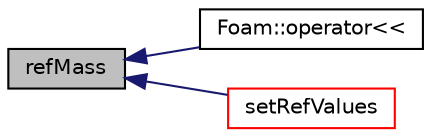 digraph "refMass"
{
  bgcolor="transparent";
  edge [fontname="Helvetica",fontsize="10",labelfontname="Helvetica",labelfontsize="10"];
  node [fontname="Helvetica",fontsize="10",shape=record];
  rankdir="LR";
  Node1 [label="refMass",height=0.2,width=0.4,color="black", fillcolor="grey75", style="filled", fontcolor="black"];
  Node1 -> Node2 [dir="back",color="midnightblue",fontsize="10",style="solid",fontname="Helvetica"];
  Node2 [label="Foam::operator\<\<",height=0.2,width=0.4,color="black",URL="$a10887.html#ae12ca579a804acaa71b2aae74015687c"];
  Node1 -> Node3 [dir="back",color="midnightblue",fontsize="10",style="solid",fontname="Helvetica"];
  Node3 [label="setRefValues",height=0.2,width=0.4,color="red",URL="$a02156.html#ac83f06258bf696d227f110b4f456b213"];
}
